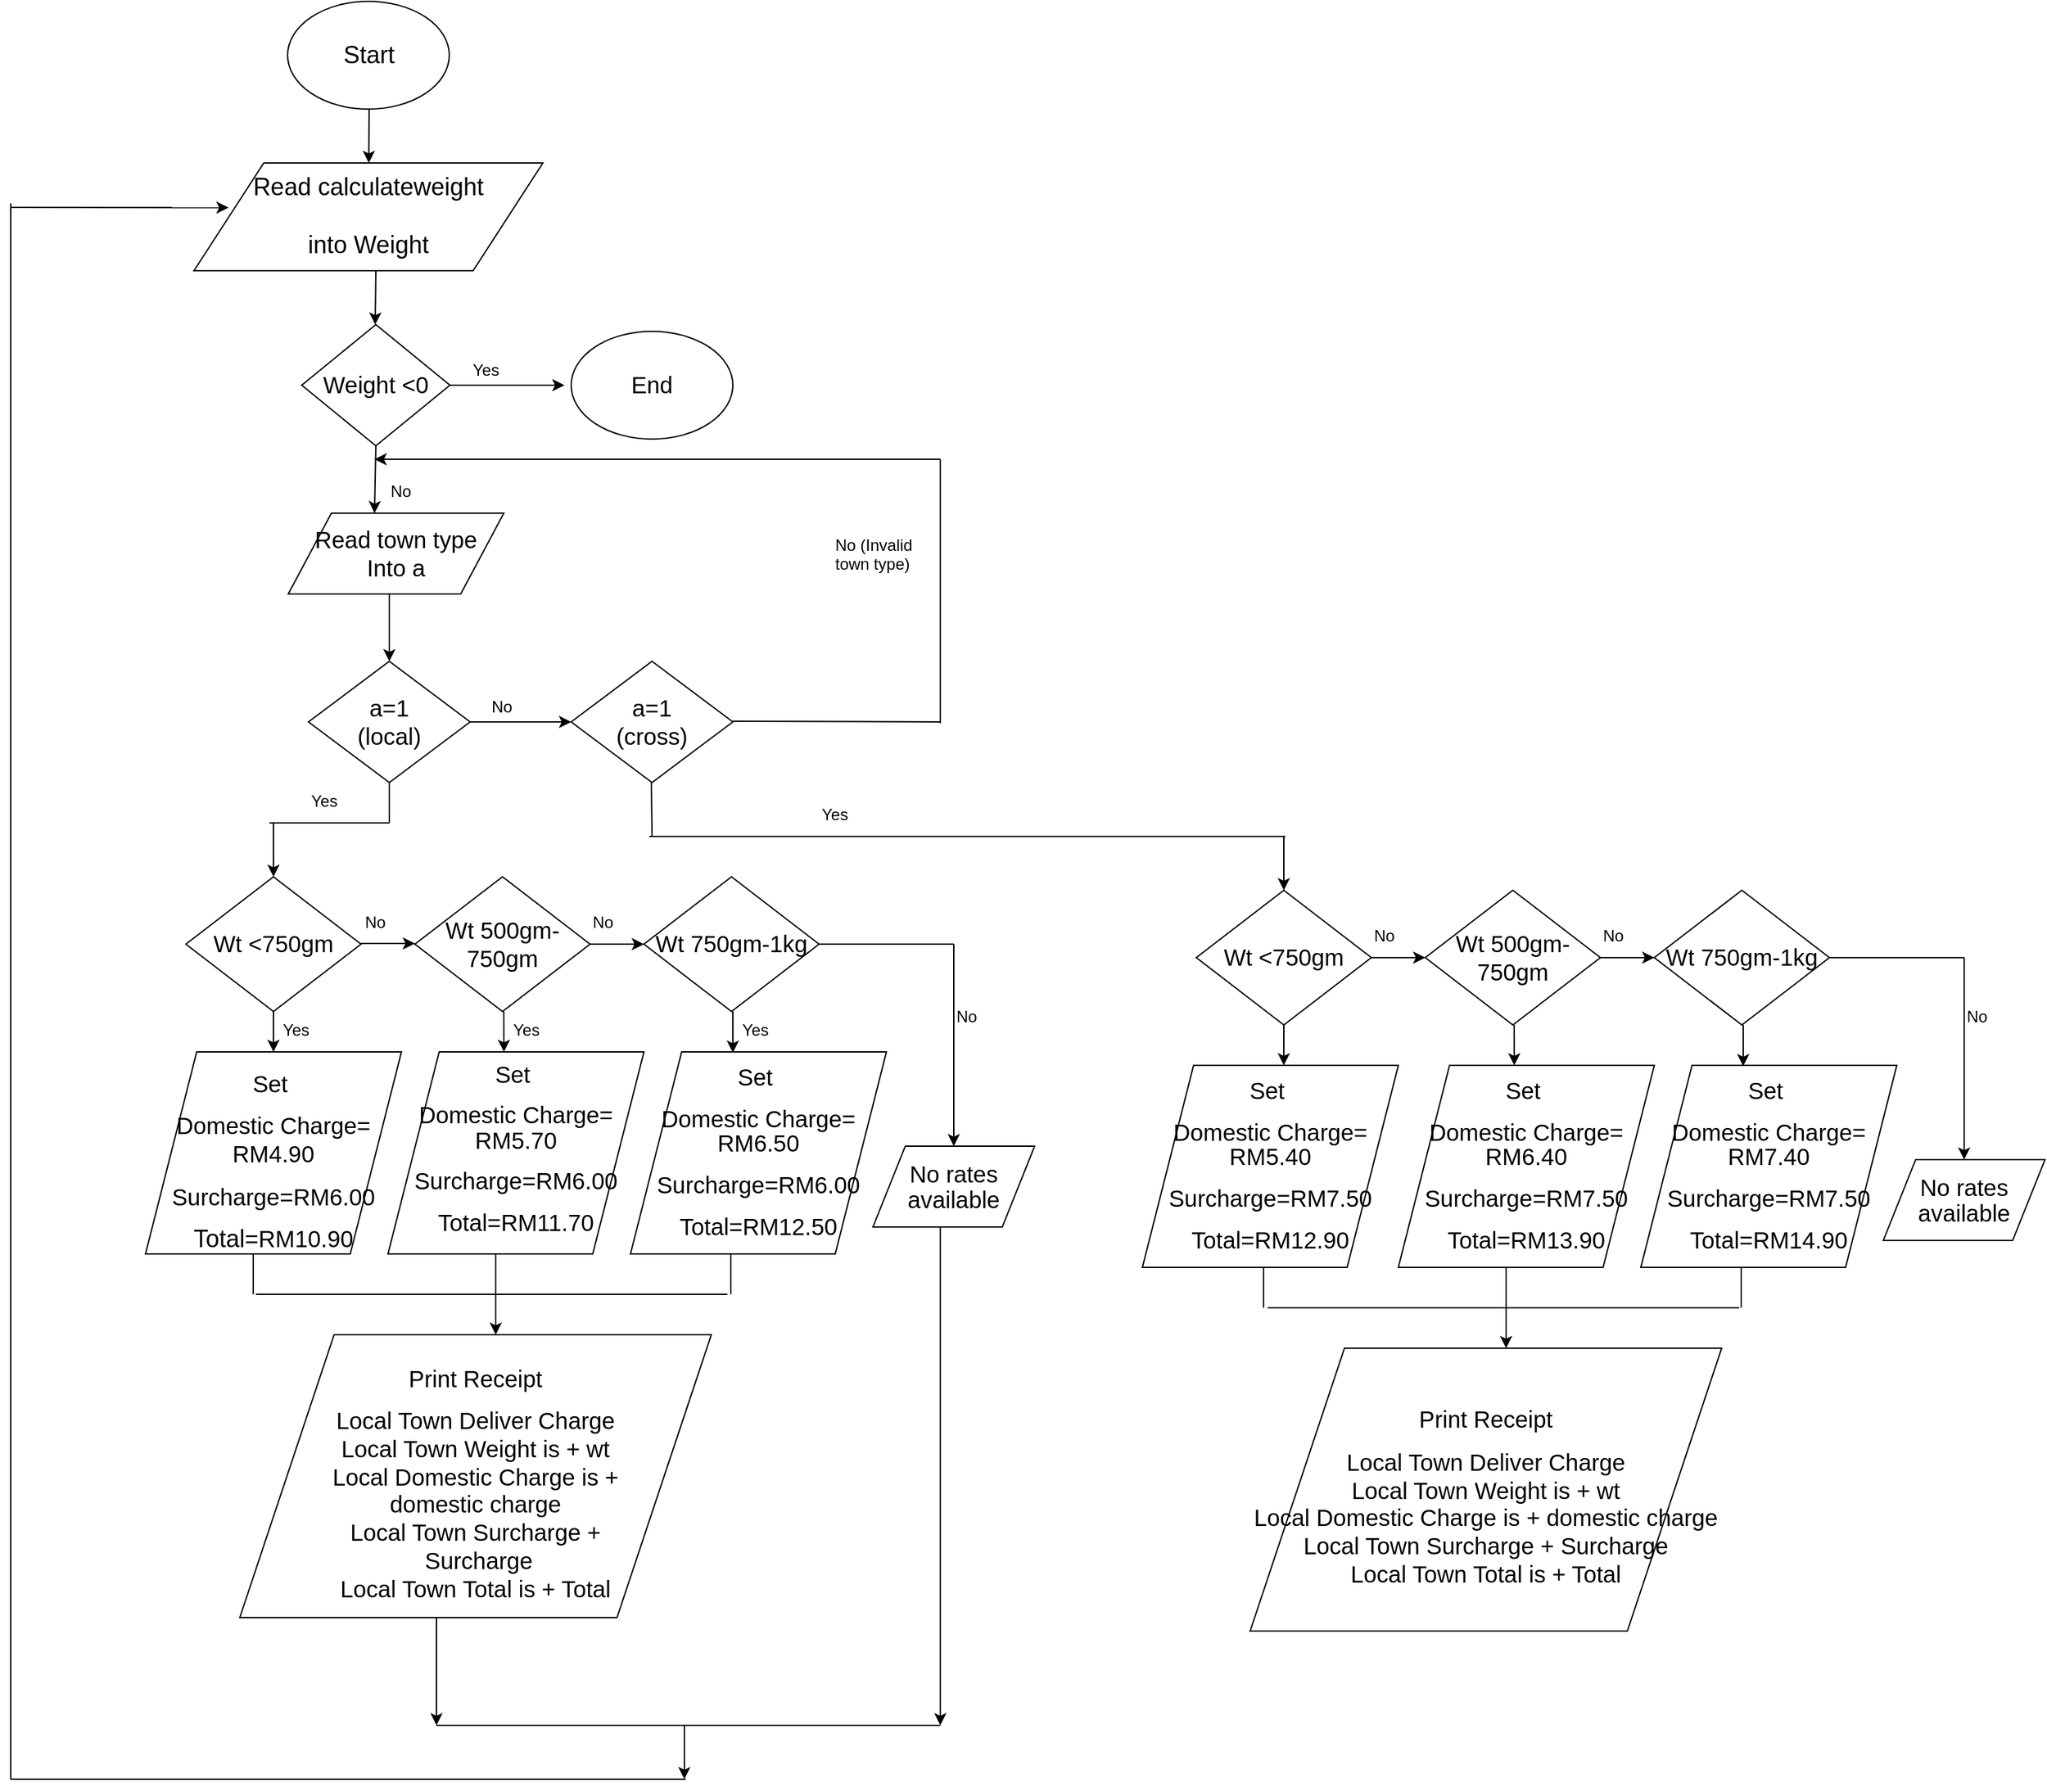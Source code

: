<mxfile version="12.4.2" type="github" pages="1">
  <diagram id="fZQAIkFPSf0FC2olkCXM" name="Page-1">
    <mxGraphModel dx="1888" dy="531" grid="1" gridSize="10" guides="1" tooltips="1" connect="1" arrows="1" fold="1" page="1" pageScale="1" pageWidth="850" pageHeight="1100" math="0" shadow="0">
      <root>
        <mxCell id="0"/>
        <mxCell id="1" parent="0"/>
        <mxCell id="2pzmDeQNMWU30Hr4lsu3-1" value="&lt;font style=&quot;font-size: 18px&quot;&gt;Start&lt;/font&gt;" style="ellipse;whiteSpace=wrap;html=1;" parent="1" vertex="1">
          <mxGeometry x="-474.5" y="50" width="120" height="80" as="geometry"/>
        </mxCell>
        <mxCell id="2pzmDeQNMWU30Hr4lsu3-3" value="&lt;font style=&quot;font-size: 18px&quot;&gt;&lt;span style=&quot;text-align: left ; white-space: nowrap&quot;&gt;Read calculateweight&lt;/span&gt;&lt;br style=&quot;text-align: left ; white-space: nowrap&quot;&gt;&lt;br style=&quot;text-align: left ; white-space: nowrap&quot;&gt;&lt;span style=&quot;text-align: left ; white-space: nowrap&quot;&gt;into Weight&lt;/span&gt;&lt;/font&gt;" style="shape=parallelogram;perimeter=parallelogramPerimeter;whiteSpace=wrap;html=1;" parent="1" vertex="1">
          <mxGeometry x="-544" y="170" width="259" height="80" as="geometry"/>
        </mxCell>
        <mxCell id="2pzmDeQNMWU30Hr4lsu3-5" value="&lt;p class=&quot;MsoNormal&quot; align=&quot;center&quot;&gt;&lt;span style=&quot;font-size: 13.0pt ; line-height: 107%&quot;&gt;Weight &amp;lt;0&lt;/span&gt;&lt;/p&gt;" style="rhombus;whiteSpace=wrap;html=1;" parent="1" vertex="1">
          <mxGeometry x="-464" y="290" width="110" height="90" as="geometry"/>
        </mxCell>
        <mxCell id="2pzmDeQNMWU30Hr4lsu3-6" value="&lt;p class=&quot;MsoNormal&quot; align=&quot;center&quot;&gt;&lt;span style=&quot;font-size: 13.0pt ; line-height: 107%&quot;&gt;End&lt;/span&gt;&lt;/p&gt;" style="ellipse;whiteSpace=wrap;html=1;" parent="1" vertex="1">
          <mxGeometry x="-264" y="295" width="120" height="80" as="geometry"/>
        </mxCell>
        <mxCell id="2pzmDeQNMWU30Hr4lsu3-7" value="&lt;span style=&quot;font-size: 17.333px&quot;&gt;Read town type&lt;br&gt;Into a&lt;br&gt;&lt;/span&gt;" style="shape=parallelogram;perimeter=parallelogramPerimeter;whiteSpace=wrap;html=1;" parent="1" vertex="1">
          <mxGeometry x="-474" y="430" width="160" height="60" as="geometry"/>
        </mxCell>
        <mxCell id="2pzmDeQNMWU30Hr4lsu3-8" value="&lt;span style=&quot;font-size: 17.333px&quot;&gt;a=1&lt;br&gt;(local)&lt;br&gt;&lt;/span&gt;" style="rhombus;whiteSpace=wrap;html=1;" parent="1" vertex="1">
          <mxGeometry x="-459" y="540" width="120" height="90" as="geometry"/>
        </mxCell>
        <mxCell id="2pzmDeQNMWU30Hr4lsu3-9" value="&lt;span style=&quot;font-size: 17.333px&quot;&gt;a=1&lt;br&gt;(cross)&lt;br&gt;&lt;/span&gt;" style="rhombus;whiteSpace=wrap;html=1;" parent="1" vertex="1">
          <mxGeometry x="-264" y="540" width="120" height="90" as="geometry"/>
        </mxCell>
        <mxCell id="2pzmDeQNMWU30Hr4lsu3-10" value="&lt;p class=&quot;MsoNormal&quot; align=&quot;center&quot;&gt;&lt;span style=&quot;font-size: 13.0pt ; line-height: 107%&quot;&gt;Wt &amp;lt;750gm&lt;/span&gt;&lt;/p&gt;" style="rhombus;whiteSpace=wrap;html=1;" parent="1" vertex="1">
          <mxGeometry x="-550" y="700" width="130" height="100" as="geometry"/>
        </mxCell>
        <mxCell id="2pzmDeQNMWU30Hr4lsu3-11" value="&lt;p class=&quot;MsoNormal&quot; align=&quot;center&quot;&gt;&lt;span style=&quot;color: rgba(0 , 0 , 0 , 0) ; font-family: monospace ; font-size: 0px ; white-space: nowrap&quot;&gt;%3CmxGraphModel%3E%3Croot%3E%3CmxCell%20id%3D%220%22%2F%3E%3CmxCell%20id%3D%221%22%20parent%3D%220%22%2F%3E%3CmxCell%20id%3D%222%22%20value%3D%22%26lt%3Bp%20class%3D%26quot%3BMsoNormal%26quot%3B%20align%3D%26quot%3Bcenter%26quot%3B%26gt%3B%26lt%3Bspan%20style%3D%26quot%3Bfont-size%3A%2013.0pt%20%3B%20line-height%3A%20107%25%26quot%3B%26gt%3BWt%20below%20500gm%26lt%3B%2Fspan%26gt%3B%26lt%3B%2Fp%26gt%3B%22%20style%3D%22rhombus%3BwhiteSpace%3Dwrap%3Bhtml%3D1%3B%22%20vertex%3D%221%22%20parent%3D%221%22%3E%3CmxGeometry%20x%3D%2210%22%20y%3D%22510%22%20width%3D%22130%22%20height%3D%22100%22%20as%3D%22geometry%22%2F%3E%3C%2FmxCell%3E%3C%2Froot%3E%3C%2FmxGraphModel%3E&lt;/span&gt;&lt;span style=&quot;font-size: 13pt&quot;&gt;Wt 500gm-750gm&lt;/span&gt;&lt;br&gt;&lt;/p&gt;&lt;p class=&quot;MsoNormal&quot; align=&quot;center&quot;&gt;&lt;span style=&quot;font-size: 13.0pt ; line-height: 107%&quot;&gt;&lt;/span&gt;&lt;/p&gt;" style="rhombus;whiteSpace=wrap;html=1;" parent="1" vertex="1">
          <mxGeometry x="-380" y="700" width="130" height="100" as="geometry"/>
        </mxCell>
        <mxCell id="2pzmDeQNMWU30Hr4lsu3-12" value="&lt;p class=&quot;MsoNormal&quot; align=&quot;center&quot;&gt;&lt;span style=&quot;font-size: 13.0pt ; line-height: 107%&quot;&gt;Wt 750gm-1kg&lt;/span&gt;&lt;/p&gt;&lt;p class=&quot;MsoNormal&quot; align=&quot;center&quot;&gt;&lt;span style=&quot;font-size: 13.0pt ; line-height: 107%&quot;&gt;&lt;/span&gt;&lt;/p&gt;" style="rhombus;whiteSpace=wrap;html=1;" parent="1" vertex="1">
          <mxGeometry x="-210" y="700" width="130" height="100" as="geometry"/>
        </mxCell>
        <mxCell id="2pzmDeQNMWU30Hr4lsu3-13" value="&lt;p class=&quot;MsoNormal&quot; align=&quot;center&quot;&gt;&lt;span style=&quot;font-size: 13.0pt ; line-height: 107%&quot;&gt;Set&amp;nbsp;&lt;/span&gt;&lt;/p&gt;&lt;p class=&quot;MsoNormal&quot; align=&quot;center&quot;&gt;&lt;span style=&quot;font-size: 13pt&quot;&gt;Domestic Charge= RM4.90&lt;/span&gt;&lt;/p&gt;&lt;p class=&quot;MsoNormal&quot; align=&quot;center&quot;&gt;&lt;span style=&quot;font-size: 13.0pt ; line-height: 107%&quot;&gt;Surcharge=RM6.00&lt;/span&gt;&lt;/p&gt;&lt;span style=&quot;line-height: 107% ; font-family: &amp;#34;calibri&amp;#34; , sans-serif&quot;&gt;&lt;font style=&quot;font-size: 18px&quot;&gt;Total&lt;/font&gt;&lt;/span&gt;&lt;span style=&quot;font-size: 13.0pt ; line-height: 107% ; font-family: &amp;#34;calibri&amp;#34; , sans-serif&quot;&gt;=RM10.90&lt;/span&gt;" style="shape=parallelogram;perimeter=parallelogramPerimeter;whiteSpace=wrap;html=1;" parent="1" vertex="1">
          <mxGeometry x="-580" y="830" width="190" height="150" as="geometry"/>
        </mxCell>
        <mxCell id="2pzmDeQNMWU30Hr4lsu3-14" value="&lt;p class=&quot;MsoNormal&quot; align=&quot;center&quot;&gt;&lt;span style=&quot;font-size: 13.0pt ; line-height: 107%&quot;&gt;&lt;br&gt;&lt;/span&gt;&lt;/p&gt;&lt;p class=&quot;MsoNormal&quot; align=&quot;center&quot;&gt;&lt;span style=&quot;font-size: 13.0pt ; line-height: 107%&quot;&gt;&lt;br&gt;&lt;/span&gt;&lt;/p&gt;&lt;p class=&quot;MsoNormal&quot; align=&quot;center&quot;&gt;&lt;span style=&quot;font-size: 13.0pt ; line-height: 107%&quot;&gt;&lt;br&gt;&lt;/span&gt;&lt;/p&gt;&lt;p class=&quot;MsoNormal&quot; align=&quot;center&quot;&gt;&lt;span style=&quot;font-size: 13.0pt ; line-height: 107%&quot;&gt;&lt;br&gt;&lt;/span&gt;&lt;/p&gt;&lt;p class=&quot;MsoNormal&quot; align=&quot;center&quot;&gt;&lt;span style=&quot;font-size: 13.0pt ; line-height: 107%&quot;&gt;Set&amp;nbsp;&lt;/span&gt;&lt;/p&gt;&lt;p class=&quot;MsoNormal&quot; align=&quot;center&quot;&gt;&lt;span style=&quot;font-size: 13.0pt ; line-height: 107%&quot;&gt;Domestic Charge= RM5.70&lt;/span&gt;&lt;/p&gt;&lt;p class=&quot;MsoNormal&quot; align=&quot;center&quot;&gt;&lt;span style=&quot;font-size: 13.0pt ; line-height: 107%&quot;&gt;Surcharge=RM6.00&lt;/span&gt;&lt;/p&gt;&lt;p class=&quot;MsoNormal&quot; align=&quot;center&quot;&gt;&lt;span style=&quot;font-size: 13.0pt ; line-height: 107%&quot;&gt;Total=RM11.70&lt;/span&gt;&lt;/p&gt;&lt;p class=&quot;MsoNormal&quot; align=&quot;center&quot;&gt;&lt;br&gt;&lt;br&gt;&lt;br&gt;&lt;br&gt;&lt;br&gt;&lt;br&gt;&lt;/p&gt;&lt;p class=&quot;MsoNormal&quot;&gt;&lt;span style=&quot;font-size: 13.0pt ; line-height: 107%&quot;&gt;&amp;nbsp;&lt;/span&gt;&lt;/p&gt;" style="shape=parallelogram;perimeter=parallelogramPerimeter;whiteSpace=wrap;html=1;" parent="1" vertex="1">
          <mxGeometry x="-400" y="830" width="190" height="150" as="geometry"/>
        </mxCell>
        <mxCell id="2pzmDeQNMWU30Hr4lsu3-15" value="&lt;p class=&quot;MsoNormal&quot; align=&quot;center&quot;&gt;&lt;span style=&quot;font-size: 13.0pt ; line-height: 107%&quot;&gt;Set&amp;nbsp;&lt;/span&gt;&lt;/p&gt;&lt;p class=&quot;MsoNormal&quot; align=&quot;center&quot;&gt;&lt;span style=&quot;font-size: 13.0pt ; line-height: 107%&quot;&gt;Domestic Charge= RM6.50&lt;/span&gt;&lt;/p&gt;&lt;p class=&quot;MsoNormal&quot; align=&quot;center&quot;&gt;&lt;span style=&quot;font-size: 13.0pt ; line-height: 107%&quot;&gt;Surcharge=RM6.00&lt;/span&gt;&lt;/p&gt;&lt;p class=&quot;MsoNormal&quot; align=&quot;center&quot;&gt;&lt;span style=&quot;font-size: 13pt&quot;&gt;Total=RM12.50&lt;/span&gt;&lt;/p&gt;" style="shape=parallelogram;perimeter=parallelogramPerimeter;whiteSpace=wrap;html=1;" parent="1" vertex="1">
          <mxGeometry x="-220" y="830" width="190" height="150" as="geometry"/>
        </mxCell>
        <mxCell id="2pzmDeQNMWU30Hr4lsu3-16" value="&lt;p class=&quot;MsoNormal&quot; align=&quot;center&quot;&gt;&lt;span style=&quot;font-size: 13.0pt ; line-height: 107%&quot;&gt;Print Receipt&lt;/span&gt;&lt;/p&gt;&lt;span style=&quot;font-size: 13pt&quot;&gt;Local Town Deliver Charge&lt;/span&gt;&lt;br&gt;&lt;span style=&quot;font-size: 13pt&quot;&gt;Local Town Weight is + wt&lt;/span&gt;&lt;br&gt;&lt;span style=&quot;font-size: 13pt&quot;&gt;Local Domestic Charge is + &lt;br&gt;domestic&amp;nbsp;&lt;/span&gt;&lt;span style=&quot;font-size: 13pt&quot;&gt;charge&lt;/span&gt;&lt;span style=&quot;font-size: 13pt&quot;&gt;&lt;br&gt;&lt;/span&gt;&lt;span style=&quot;font-size: 13pt&quot;&gt;Local Town Surcharge +&lt;br&gt;&amp;nbsp;Surcharge&lt;/span&gt;&lt;br&gt;&lt;span style=&quot;font-size: 13pt&quot;&gt;Local Town Total is + Total&lt;/span&gt;" style="shape=parallelogram;perimeter=parallelogramPerimeter;whiteSpace=wrap;html=1;" parent="1" vertex="1">
          <mxGeometry x="-510" y="1040" width="350" height="210" as="geometry"/>
        </mxCell>
        <mxCell id="2pzmDeQNMWU30Hr4lsu3-18" value="&lt;p class=&quot;MsoNormal&quot; align=&quot;center&quot;&gt;&lt;span style=&quot;font-size: 13.0pt ; line-height: 107%&quot;&gt;No rates available&lt;/span&gt;&lt;/p&gt;" style="shape=parallelogram;perimeter=parallelogramPerimeter;whiteSpace=wrap;html=1;" parent="1" vertex="1">
          <mxGeometry x="-40" y="900" width="120" height="60" as="geometry"/>
        </mxCell>
        <mxCell id="2pzmDeQNMWU30Hr4lsu3-23" value="" style="endArrow=classic;html=1;exitX=1;exitY=0.5;exitDx=0;exitDy=0;" parent="1" source="2pzmDeQNMWU30Hr4lsu3-5" edge="1">
          <mxGeometry width="50" height="50" relative="1" as="geometry">
            <mxPoint x="-309" y="390" as="sourcePoint"/>
            <mxPoint x="-269" y="335" as="targetPoint"/>
          </mxGeometry>
        </mxCell>
        <mxCell id="2pzmDeQNMWU30Hr4lsu3-26" value="" style="endArrow=classic;html=1;" parent="1" edge="1">
          <mxGeometry width="50" height="50" relative="1" as="geometry">
            <mxPoint x="-409" y="380" as="sourcePoint"/>
            <mxPoint x="-410" y="430" as="targetPoint"/>
          </mxGeometry>
        </mxCell>
        <mxCell id="2pzmDeQNMWU30Hr4lsu3-27" value="" style="endArrow=classic;html=1;entryX=0.5;entryY=0;entryDx=0;entryDy=0;" parent="1" target="2pzmDeQNMWU30Hr4lsu3-8" edge="1">
          <mxGeometry width="50" height="50" relative="1" as="geometry">
            <mxPoint x="-399" y="490" as="sourcePoint"/>
            <mxPoint x="-354" y="440" as="targetPoint"/>
          </mxGeometry>
        </mxCell>
        <mxCell id="2pzmDeQNMWU30Hr4lsu3-28" value="" style="endArrow=classic;html=1;exitX=1;exitY=0.5;exitDx=0;exitDy=0;entryX=0;entryY=0.5;entryDx=0;entryDy=0;" parent="1" source="2pzmDeQNMWU30Hr4lsu3-8" target="2pzmDeQNMWU30Hr4lsu3-9" edge="1">
          <mxGeometry width="50" height="50" relative="1" as="geometry">
            <mxPoint x="-309" y="630" as="sourcePoint"/>
            <mxPoint x="-259" y="580" as="targetPoint"/>
          </mxGeometry>
        </mxCell>
        <mxCell id="2pzmDeQNMWU30Hr4lsu3-29" value="" style="endArrow=none;html=1;" parent="1" edge="1">
          <mxGeometry width="50" height="50" relative="1" as="geometry">
            <mxPoint x="-144" y="584.5" as="sourcePoint"/>
            <mxPoint x="10" y="585" as="targetPoint"/>
          </mxGeometry>
        </mxCell>
        <mxCell id="2pzmDeQNMWU30Hr4lsu3-30" value="" style="endArrow=none;html=1;" parent="1" edge="1">
          <mxGeometry width="50" height="50" relative="1" as="geometry">
            <mxPoint x="10" y="586" as="sourcePoint"/>
            <mxPoint x="10" y="390" as="targetPoint"/>
          </mxGeometry>
        </mxCell>
        <mxCell id="2pzmDeQNMWU30Hr4lsu3-31" value="" style="endArrow=classic;html=1;" parent="1" edge="1">
          <mxGeometry width="50" height="50" relative="1" as="geometry">
            <mxPoint x="10" y="390" as="sourcePoint"/>
            <mxPoint x="-410" y="390" as="targetPoint"/>
          </mxGeometry>
        </mxCell>
        <mxCell id="2pzmDeQNMWU30Hr4lsu3-32" value="" style="endArrow=none;html=1;" parent="1" edge="1">
          <mxGeometry width="50" height="50" relative="1" as="geometry">
            <mxPoint x="-399" y="630" as="sourcePoint"/>
            <mxPoint x="-399" y="660" as="targetPoint"/>
          </mxGeometry>
        </mxCell>
        <mxCell id="2pzmDeQNMWU30Hr4lsu3-33" value="" style="endArrow=none;html=1;" parent="1" edge="1">
          <mxGeometry width="50" height="50" relative="1" as="geometry">
            <mxPoint x="-399" y="660" as="sourcePoint"/>
            <mxPoint x="-488" y="660" as="targetPoint"/>
          </mxGeometry>
        </mxCell>
        <mxCell id="2pzmDeQNMWU30Hr4lsu3-34" value="" style="endArrow=classic;html=1;entryX=0.5;entryY=0;entryDx=0;entryDy=0;" parent="1" target="2pzmDeQNMWU30Hr4lsu3-10" edge="1">
          <mxGeometry width="50" height="50" relative="1" as="geometry">
            <mxPoint x="-485" y="660" as="sourcePoint"/>
            <mxPoint x="-430" y="610" as="targetPoint"/>
          </mxGeometry>
        </mxCell>
        <mxCell id="2pzmDeQNMWU30Hr4lsu3-38" value="" style="endArrow=classic;html=1;entryX=0;entryY=0.5;entryDx=0;entryDy=0;" parent="1" target="2pzmDeQNMWU30Hr4lsu3-12" edge="1">
          <mxGeometry width="50" height="50" relative="1" as="geometry">
            <mxPoint x="-250" y="750" as="sourcePoint"/>
            <mxPoint x="-200" y="700" as="targetPoint"/>
          </mxGeometry>
        </mxCell>
        <mxCell id="2pzmDeQNMWU30Hr4lsu3-39" value="" style="endArrow=classic;html=1;entryX=0.5;entryY=0;entryDx=0;entryDy=0;" parent="1" target="2pzmDeQNMWU30Hr4lsu3-13" edge="1">
          <mxGeometry width="50" height="50" relative="1" as="geometry">
            <mxPoint x="-485" y="800" as="sourcePoint"/>
            <mxPoint x="-439" y="750" as="targetPoint"/>
          </mxGeometry>
        </mxCell>
        <mxCell id="2pzmDeQNMWU30Hr4lsu3-40" value="" style="endArrow=classic;html=1;entryX=0.453;entryY=0;entryDx=0;entryDy=0;entryPerimeter=0;" parent="1" target="2pzmDeQNMWU30Hr4lsu3-14" edge="1">
          <mxGeometry width="50" height="50" relative="1" as="geometry">
            <mxPoint x="-314" y="800" as="sourcePoint"/>
            <mxPoint x="-264" y="750" as="targetPoint"/>
          </mxGeometry>
        </mxCell>
        <mxCell id="2pzmDeQNMWU30Hr4lsu3-41" value="" style="endArrow=classic;html=1;entryX=0.4;entryY=0.004;entryDx=0;entryDy=0;entryPerimeter=0;" parent="1" target="2pzmDeQNMWU30Hr4lsu3-15" edge="1">
          <mxGeometry width="50" height="50" relative="1" as="geometry">
            <mxPoint x="-144" y="800" as="sourcePoint"/>
            <mxPoint x="-94" y="750" as="targetPoint"/>
          </mxGeometry>
        </mxCell>
        <mxCell id="2pzmDeQNMWU30Hr4lsu3-42" value="" style="endArrow=none;html=1;" parent="1" edge="1">
          <mxGeometry width="50" height="50" relative="1" as="geometry">
            <mxPoint x="-500" y="1010" as="sourcePoint"/>
            <mxPoint x="-500" y="980" as="targetPoint"/>
          </mxGeometry>
        </mxCell>
        <mxCell id="2pzmDeQNMWU30Hr4lsu3-43" value="" style="endArrow=none;html=1;" parent="1" edge="1">
          <mxGeometry width="50" height="50" relative="1" as="geometry">
            <mxPoint x="-320" y="1010" as="sourcePoint"/>
            <mxPoint x="-320" y="980" as="targetPoint"/>
          </mxGeometry>
        </mxCell>
        <mxCell id="2pzmDeQNMWU30Hr4lsu3-44" value="" style="endArrow=none;html=1;" parent="1" edge="1">
          <mxGeometry width="50" height="50" relative="1" as="geometry">
            <mxPoint x="-145.5" y="1010" as="sourcePoint"/>
            <mxPoint x="-145.5" y="980" as="targetPoint"/>
          </mxGeometry>
        </mxCell>
        <mxCell id="2pzmDeQNMWU30Hr4lsu3-45" value="" style="endArrow=none;html=1;" parent="1" edge="1">
          <mxGeometry width="50" height="50" relative="1" as="geometry">
            <mxPoint x="-498" y="1010" as="sourcePoint"/>
            <mxPoint x="-148" y="1010" as="targetPoint"/>
          </mxGeometry>
        </mxCell>
        <mxCell id="2pzmDeQNMWU30Hr4lsu3-48" value="" style="endArrow=classic;html=1;" parent="1" edge="1">
          <mxGeometry width="50" height="50" relative="1" as="geometry">
            <mxPoint x="-320" y="1010" as="sourcePoint"/>
            <mxPoint x="-320" y="1040" as="targetPoint"/>
          </mxGeometry>
        </mxCell>
        <mxCell id="2pzmDeQNMWU30Hr4lsu3-49" value="" style="endArrow=none;html=1;" parent="1" edge="1">
          <mxGeometry width="50" height="50" relative="1" as="geometry">
            <mxPoint x="-80" y="750" as="sourcePoint"/>
            <mxPoint x="20" y="750" as="targetPoint"/>
          </mxGeometry>
        </mxCell>
        <mxCell id="2pzmDeQNMWU30Hr4lsu3-50" value="" style="endArrow=classic;html=1;entryX=0.5;entryY=0;entryDx=0;entryDy=0;" parent="1" target="2pzmDeQNMWU30Hr4lsu3-18" edge="1">
          <mxGeometry width="50" height="50" relative="1" as="geometry">
            <mxPoint x="20" y="750" as="sourcePoint"/>
            <mxPoint x="70" y="700" as="targetPoint"/>
          </mxGeometry>
        </mxCell>
        <mxCell id="2pzmDeQNMWU30Hr4lsu3-52" value="&lt;p class=&quot;MsoNormal&quot; align=&quot;center&quot;&gt;&lt;span style=&quot;font-size: 13.0pt ; line-height: 107%&quot;&gt;Wt &amp;lt;750gm&lt;/span&gt;&lt;/p&gt;" style="rhombus;whiteSpace=wrap;html=1;" parent="1" vertex="1">
          <mxGeometry x="200" y="710" width="130" height="100" as="geometry"/>
        </mxCell>
        <mxCell id="2pzmDeQNMWU30Hr4lsu3-53" value="&lt;p class=&quot;MsoNormal&quot; align=&quot;center&quot;&gt;&lt;span style=&quot;color: rgba(0 , 0 , 0 , 0) ; font-family: monospace ; font-size: 0px ; white-space: nowrap&quot;&gt;%3CmxGraphModel%3E%3Croot%3E%3CmxCell%20id%3D%220%22%2F%3E%3CmxCell%20id%3D%221%22%20parent%3D%220%22%2F%3E%3CmxCell%20id%3D%222%22%20value%3D%22%26lt%3Bp%20class%3D%26quot%3BMsoNormal%26quot%3B%20align%3D%26quot%3Bcenter%26quot%3B%26gt%3B%26lt%3Bspan%20style%3D%26quot%3Bfont-size%3A%2013.0pt%20%3B%20line-height%3A%20107%25%26quot%3B%26gt%3BWt%20below%20500gm%26lt%3B%2Fspan%26gt%3B%26lt%3B%2Fp%26gt%3B%22%20style%3D%22rhombus%3BwhiteSpace%3Dwrap%3Bhtml%3D1%3B%22%20vertex%3D%221%22%20parent%3D%221%22%3E%3CmxGeometry%20x%3D%2210%22%20y%3D%22510%22%20width%3D%22130%22%20height%3D%22100%22%20as%3D%22geometry%22%2F%3E%3C%2FmxCell%3E%3C%2Froot%3E%3C%2FmxGraphModel%3E&lt;/span&gt;&lt;span style=&quot;font-size: 13pt&quot;&gt;Wt 500gm-750gm&lt;/span&gt;&lt;br&gt;&lt;/p&gt;&lt;p class=&quot;MsoNormal&quot; align=&quot;center&quot;&gt;&lt;span style=&quot;font-size: 13.0pt ; line-height: 107%&quot;&gt;&lt;/span&gt;&lt;/p&gt;" style="rhombus;whiteSpace=wrap;html=1;" parent="1" vertex="1">
          <mxGeometry x="370" y="710" width="130" height="100" as="geometry"/>
        </mxCell>
        <mxCell id="2pzmDeQNMWU30Hr4lsu3-54" value="&lt;p class=&quot;MsoNormal&quot; align=&quot;center&quot;&gt;&lt;span style=&quot;font-size: 13.0pt ; line-height: 107%&quot;&gt;Wt 750gm-1kg&lt;/span&gt;&lt;/p&gt;&lt;p class=&quot;MsoNormal&quot; align=&quot;center&quot;&gt;&lt;span style=&quot;font-size: 13.0pt ; line-height: 107%&quot;&gt;&lt;/span&gt;&lt;/p&gt;" style="rhombus;whiteSpace=wrap;html=1;" parent="1" vertex="1">
          <mxGeometry x="540" y="710" width="130" height="100" as="geometry"/>
        </mxCell>
        <mxCell id="2pzmDeQNMWU30Hr4lsu3-55" value="&lt;p class=&quot;MsoNormal&quot; align=&quot;center&quot;&gt;&lt;span style=&quot;font-size: 13.0pt ; line-height: 107%&quot;&gt;Set&amp;nbsp;&lt;/span&gt;&lt;/p&gt;&lt;p class=&quot;MsoNormal&quot; align=&quot;center&quot;&gt;&lt;span style=&quot;font-size: 13.0pt ; line-height: 107%&quot;&gt;Domestic Charge= RM6.40&lt;/span&gt;&lt;/p&gt;&lt;p class=&quot;MsoNormal&quot; align=&quot;center&quot;&gt;&lt;span style=&quot;font-size: 13.0pt ; line-height: 107%&quot;&gt;Surcharge=RM7.50&lt;/span&gt;&lt;/p&gt;&lt;p class=&quot;MsoNormal&quot; align=&quot;center&quot;&gt;&lt;span style=&quot;font-size: 13pt&quot;&gt;Total=RM13.90&lt;/span&gt;&lt;/p&gt;" style="shape=parallelogram;perimeter=parallelogramPerimeter;whiteSpace=wrap;html=1;" parent="1" vertex="1">
          <mxGeometry x="350" y="840" width="190" height="150" as="geometry"/>
        </mxCell>
        <mxCell id="2pzmDeQNMWU30Hr4lsu3-56" value="&lt;p class=&quot;MsoNormal&quot; align=&quot;center&quot;&gt;&lt;span style=&quot;font-size: 13.0pt ; line-height: 107%&quot;&gt;Set&amp;nbsp;&lt;/span&gt;&lt;/p&gt;&lt;p class=&quot;MsoNormal&quot; align=&quot;center&quot;&gt;&lt;span style=&quot;font-size: 13.0pt ; line-height: 107%&quot;&gt;Domestic Charge= RM7.40&lt;/span&gt;&lt;/p&gt;&lt;p class=&quot;MsoNormal&quot; align=&quot;center&quot;&gt;&lt;span style=&quot;font-size: 13.0pt ; line-height: 107%&quot;&gt;Surcharge=RM7.50&lt;/span&gt;&lt;/p&gt;&lt;p class=&quot;MsoNormal&quot; align=&quot;center&quot;&gt;&lt;span style=&quot;font-family: &amp;#34;calibri&amp;#34; , sans-serif ; font-size: 13pt&quot;&gt;Total=RM14.90&lt;/span&gt;&lt;/p&gt;" style="shape=parallelogram;perimeter=parallelogramPerimeter;whiteSpace=wrap;html=1;" parent="1" vertex="1">
          <mxGeometry x="530" y="840" width="190" height="150" as="geometry"/>
        </mxCell>
        <mxCell id="2pzmDeQNMWU30Hr4lsu3-57" value="&lt;p class=&quot;MsoNormal&quot; align=&quot;center&quot;&gt;&lt;span style=&quot;font-size: 13.0pt ; line-height: 107%&quot;&gt;Print Receipt&lt;/span&gt;&lt;/p&gt;&lt;span style=&quot;font-size: 13pt&quot;&gt;Local Town Deliver Charge&lt;/span&gt;&lt;br&gt;&lt;span style=&quot;font-size: 13pt&quot;&gt;Local Town Weight is + wt&lt;/span&gt;&lt;br&gt;&lt;span style=&quot;font-size: 13pt&quot;&gt;Local Domestic Charge is + domestic&amp;nbsp;&lt;/span&gt;&lt;span style=&quot;font-size: 13pt&quot;&gt;charge&lt;/span&gt;&lt;span style=&quot;font-size: 13pt&quot;&gt;&lt;br&gt;&lt;/span&gt;&lt;span style=&quot;font-size: 13pt&quot;&gt;Local Town Surcharge + Surcharge&lt;/span&gt;&lt;br&gt;&lt;span style=&quot;font-size: 13pt&quot;&gt;Local Town Total is + Total&lt;/span&gt;" style="shape=parallelogram;perimeter=parallelogramPerimeter;whiteSpace=wrap;html=1;" parent="1" vertex="1">
          <mxGeometry x="240" y="1050" width="350" height="210" as="geometry"/>
        </mxCell>
        <mxCell id="2pzmDeQNMWU30Hr4lsu3-58" value="&lt;p class=&quot;MsoNormal&quot; align=&quot;center&quot;&gt;&lt;span style=&quot;font-size: 13.0pt ; line-height: 107%&quot;&gt;No rates available&lt;/span&gt;&lt;/p&gt;" style="shape=parallelogram;perimeter=parallelogramPerimeter;whiteSpace=wrap;html=1;" parent="1" vertex="1">
          <mxGeometry x="710" y="910" width="120" height="60" as="geometry"/>
        </mxCell>
        <mxCell id="2pzmDeQNMWU30Hr4lsu3-59" value="" style="endArrow=none;html=1;" parent="1" edge="1">
          <mxGeometry width="50" height="50" relative="1" as="geometry">
            <mxPoint x="-206" y="670" as="sourcePoint"/>
            <mxPoint x="266" y="670" as="targetPoint"/>
          </mxGeometry>
        </mxCell>
        <mxCell id="2pzmDeQNMWU30Hr4lsu3-60" value="" style="endArrow=classic;html=1;entryX=0.5;entryY=0;entryDx=0;entryDy=0;" parent="1" edge="1">
          <mxGeometry width="50" height="50" relative="1" as="geometry">
            <mxPoint x="265" y="670" as="sourcePoint"/>
            <mxPoint x="265" y="710" as="targetPoint"/>
          </mxGeometry>
        </mxCell>
        <mxCell id="2pzmDeQNMWU30Hr4lsu3-61" value="" style="endArrow=classic;html=1;entryX=0;entryY=0.5;entryDx=0;entryDy=0;" parent="1" target="2pzmDeQNMWU30Hr4lsu3-53" edge="1">
          <mxGeometry width="50" height="50" relative="1" as="geometry">
            <mxPoint x="330" y="760" as="sourcePoint"/>
            <mxPoint x="380" y="710" as="targetPoint"/>
          </mxGeometry>
        </mxCell>
        <mxCell id="2pzmDeQNMWU30Hr4lsu3-62" value="" style="endArrow=classic;html=1;entryX=0;entryY=0.5;entryDx=0;entryDy=0;" parent="1" target="2pzmDeQNMWU30Hr4lsu3-54" edge="1">
          <mxGeometry width="50" height="50" relative="1" as="geometry">
            <mxPoint x="500" y="760" as="sourcePoint"/>
            <mxPoint x="550" y="710" as="targetPoint"/>
          </mxGeometry>
        </mxCell>
        <mxCell id="2pzmDeQNMWU30Hr4lsu3-63" value="" style="endArrow=classic;html=1;entryX=0.5;entryY=0;entryDx=0;entryDy=0;" parent="1" edge="1">
          <mxGeometry width="50" height="50" relative="1" as="geometry">
            <mxPoint x="265" y="810" as="sourcePoint"/>
            <mxPoint x="265" y="840" as="targetPoint"/>
          </mxGeometry>
        </mxCell>
        <mxCell id="2pzmDeQNMWU30Hr4lsu3-64" value="" style="endArrow=classic;html=1;entryX=0.453;entryY=0;entryDx=0;entryDy=0;entryPerimeter=0;" parent="1" target="2pzmDeQNMWU30Hr4lsu3-55" edge="1">
          <mxGeometry width="50" height="50" relative="1" as="geometry">
            <mxPoint x="436" y="810" as="sourcePoint"/>
            <mxPoint x="486" y="760" as="targetPoint"/>
          </mxGeometry>
        </mxCell>
        <mxCell id="2pzmDeQNMWU30Hr4lsu3-65" value="" style="endArrow=classic;html=1;entryX=0.4;entryY=0.004;entryDx=0;entryDy=0;entryPerimeter=0;" parent="1" target="2pzmDeQNMWU30Hr4lsu3-56" edge="1">
          <mxGeometry width="50" height="50" relative="1" as="geometry">
            <mxPoint x="606" y="810" as="sourcePoint"/>
            <mxPoint x="656" y="760" as="targetPoint"/>
          </mxGeometry>
        </mxCell>
        <mxCell id="2pzmDeQNMWU30Hr4lsu3-66" value="" style="endArrow=none;html=1;" parent="1" edge="1">
          <mxGeometry width="50" height="50" relative="1" as="geometry">
            <mxPoint x="250" y="1020" as="sourcePoint"/>
            <mxPoint x="250" y="990" as="targetPoint"/>
          </mxGeometry>
        </mxCell>
        <mxCell id="2pzmDeQNMWU30Hr4lsu3-67" value="" style="endArrow=none;html=1;" parent="1" edge="1">
          <mxGeometry width="50" height="50" relative="1" as="geometry">
            <mxPoint x="430" y="1020" as="sourcePoint"/>
            <mxPoint x="430" y="990" as="targetPoint"/>
          </mxGeometry>
        </mxCell>
        <mxCell id="2pzmDeQNMWU30Hr4lsu3-68" value="" style="endArrow=none;html=1;" parent="1" edge="1">
          <mxGeometry width="50" height="50" relative="1" as="geometry">
            <mxPoint x="604.5" y="1020" as="sourcePoint"/>
            <mxPoint x="604.5" y="990" as="targetPoint"/>
          </mxGeometry>
        </mxCell>
        <mxCell id="2pzmDeQNMWU30Hr4lsu3-69" value="" style="endArrow=none;html=1;" parent="1" edge="1">
          <mxGeometry width="50" height="50" relative="1" as="geometry">
            <mxPoint x="253" y="1020" as="sourcePoint"/>
            <mxPoint x="603" y="1020" as="targetPoint"/>
          </mxGeometry>
        </mxCell>
        <mxCell id="2pzmDeQNMWU30Hr4lsu3-70" value="" style="endArrow=classic;html=1;" parent="1" edge="1">
          <mxGeometry width="50" height="50" relative="1" as="geometry">
            <mxPoint x="430" y="1020" as="sourcePoint"/>
            <mxPoint x="430" y="1050" as="targetPoint"/>
          </mxGeometry>
        </mxCell>
        <mxCell id="2pzmDeQNMWU30Hr4lsu3-71" value="" style="endArrow=none;html=1;" parent="1" edge="1">
          <mxGeometry width="50" height="50" relative="1" as="geometry">
            <mxPoint x="670" y="760" as="sourcePoint"/>
            <mxPoint x="770" y="760" as="targetPoint"/>
          </mxGeometry>
        </mxCell>
        <mxCell id="2pzmDeQNMWU30Hr4lsu3-72" value="" style="endArrow=classic;html=1;entryX=0.5;entryY=0;entryDx=0;entryDy=0;" parent="1" target="2pzmDeQNMWU30Hr4lsu3-58" edge="1">
          <mxGeometry width="50" height="50" relative="1" as="geometry">
            <mxPoint x="770" y="760" as="sourcePoint"/>
            <mxPoint x="820" y="710" as="targetPoint"/>
          </mxGeometry>
        </mxCell>
        <mxCell id="2pzmDeQNMWU30Hr4lsu3-73" value="" style="endArrow=classic;html=1;" parent="1" edge="1">
          <mxGeometry width="50" height="50" relative="1" as="geometry">
            <mxPoint x="-364" y="1250" as="sourcePoint"/>
            <mxPoint x="-364" y="1330" as="targetPoint"/>
          </mxGeometry>
        </mxCell>
        <mxCell id="2pzmDeQNMWU30Hr4lsu3-74" value="" style="endArrow=classic;html=1;" parent="1" edge="1">
          <mxGeometry width="50" height="50" relative="1" as="geometry">
            <mxPoint x="10" y="960" as="sourcePoint"/>
            <mxPoint x="10" y="1330" as="targetPoint"/>
          </mxGeometry>
        </mxCell>
        <mxCell id="2pzmDeQNMWU30Hr4lsu3-75" value="" style="endArrow=none;html=1;" parent="1" edge="1">
          <mxGeometry width="50" height="50" relative="1" as="geometry">
            <mxPoint x="-364" y="1330" as="sourcePoint"/>
            <mxPoint x="10" y="1330" as="targetPoint"/>
          </mxGeometry>
        </mxCell>
        <mxCell id="2pzmDeQNMWU30Hr4lsu3-76" value="" style="endArrow=classic;html=1;" parent="1" edge="1">
          <mxGeometry width="50" height="50" relative="1" as="geometry">
            <mxPoint x="-180" y="1330" as="sourcePoint"/>
            <mxPoint x="-180" y="1370" as="targetPoint"/>
          </mxGeometry>
        </mxCell>
        <mxCell id="2pzmDeQNMWU30Hr4lsu3-77" value="" style="endArrow=none;html=1;" parent="1" edge="1">
          <mxGeometry width="50" height="50" relative="1" as="geometry">
            <mxPoint x="-680" y="1370" as="sourcePoint"/>
            <mxPoint x="-179" y="1370" as="targetPoint"/>
          </mxGeometry>
        </mxCell>
        <mxCell id="2pzmDeQNMWU30Hr4lsu3-78" value="" style="endArrow=none;html=1;" parent="1" edge="1">
          <mxGeometry width="50" height="50" relative="1" as="geometry">
            <mxPoint x="-680" y="1370" as="sourcePoint"/>
            <mxPoint x="-680" y="200" as="targetPoint"/>
          </mxGeometry>
        </mxCell>
        <mxCell id="2pzmDeQNMWU30Hr4lsu3-79" value="" style="endArrow=classic;html=1;entryX=0.099;entryY=0.414;entryDx=0;entryDy=0;entryPerimeter=0;" parent="1" target="2pzmDeQNMWU30Hr4lsu3-3" edge="1">
          <mxGeometry width="50" height="50" relative="1" as="geometry">
            <mxPoint x="-680" y="203" as="sourcePoint"/>
            <mxPoint x="-630" y="150" as="targetPoint"/>
          </mxGeometry>
        </mxCell>
        <mxCell id="2pzmDeQNMWU30Hr4lsu3-80" value="" style="endArrow=none;html=1;" parent="1" edge="1">
          <mxGeometry width="50" height="50" relative="1" as="geometry">
            <mxPoint x="-204.5" y="630" as="sourcePoint"/>
            <mxPoint x="-204" y="670" as="targetPoint"/>
          </mxGeometry>
        </mxCell>
        <mxCell id="2pzmDeQNMWU30Hr4lsu3-81" value="&lt;p class=&quot;MsoNormal&quot; align=&quot;center&quot;&gt;&lt;span style=&quot;font-size: 13.0pt ; line-height: 107%&quot;&gt;Set&amp;nbsp;&lt;/span&gt;&lt;/p&gt;&lt;p class=&quot;MsoNormal&quot; align=&quot;center&quot;&gt;&lt;span style=&quot;font-size: 13.0pt ; line-height: 107%&quot;&gt;Domestic Charge= RM5.40&lt;/span&gt;&lt;/p&gt;&lt;p class=&quot;MsoNormal&quot; align=&quot;center&quot;&gt;&lt;span style=&quot;font-size: 13.0pt ; line-height: 107%&quot;&gt;Surcharge=RM7.50&lt;/span&gt;&lt;/p&gt;&lt;p class=&quot;MsoNormal&quot; align=&quot;center&quot;&gt;&lt;span style=&quot;font-size: 13pt&quot;&gt;Total=RM12.90&lt;/span&gt;&lt;/p&gt;" style="shape=parallelogram;perimeter=parallelogramPerimeter;whiteSpace=wrap;html=1;" parent="1" vertex="1">
          <mxGeometry x="160" y="840" width="190" height="150" as="geometry"/>
        </mxCell>
        <mxCell id="2pzmDeQNMWU30Hr4lsu3-82" value="Yes" style="text;html=1;" parent="1" vertex="1">
          <mxGeometry x="-339" y="310" width="40" height="30" as="geometry"/>
        </mxCell>
        <mxCell id="2pzmDeQNMWU30Hr4lsu3-83" value="No" style="text;html=1;" parent="1" vertex="1">
          <mxGeometry x="-400" y="400" width="40" height="30" as="geometry"/>
        </mxCell>
        <mxCell id="2pzmDeQNMWU30Hr4lsu3-84" value="No (Invalid&#xa;town type)" style="text;html=1;" parent="1" vertex="1">
          <mxGeometry x="-70" y="440" width="80" height="40" as="geometry"/>
        </mxCell>
        <mxCell id="2pzmDeQNMWU30Hr4lsu3-85" value="No" style="text;html=1;" parent="1" vertex="1">
          <mxGeometry x="-325" y="560" width="40" height="30" as="geometry"/>
        </mxCell>
        <mxCell id="2pzmDeQNMWU30Hr4lsu3-86" value="Yes" style="text;html=1;" parent="1" vertex="1">
          <mxGeometry x="-459" y="630" width="40" height="30" as="geometry"/>
        </mxCell>
        <mxCell id="2pzmDeQNMWU30Hr4lsu3-87" value="Yes" style="text;html=1;" parent="1" vertex="1">
          <mxGeometry x="-80" y="640" width="40" height="30" as="geometry"/>
        </mxCell>
        <mxCell id="2pzmDeQNMWU30Hr4lsu3-90" value="No" style="text;html=1;" parent="1" vertex="1">
          <mxGeometry x="-419" y="720" width="40" height="30" as="geometry"/>
        </mxCell>
        <mxCell id="2pzmDeQNMWU30Hr4lsu3-91" value="Yes" style="text;html=1;" parent="1" vertex="1">
          <mxGeometry x="-480" y="800" width="40" height="30" as="geometry"/>
        </mxCell>
        <mxCell id="2pzmDeQNMWU30Hr4lsu3-92" value="Yes" style="text;html=1;" parent="1" vertex="1">
          <mxGeometry x="-309" y="800" width="40" height="30" as="geometry"/>
        </mxCell>
        <mxCell id="2pzmDeQNMWU30Hr4lsu3-93" value="Yes" style="text;html=1;" parent="1" vertex="1">
          <mxGeometry x="-139" y="800" width="40" height="30" as="geometry"/>
        </mxCell>
        <mxCell id="2pzmDeQNMWU30Hr4lsu3-94" value="No" style="text;html=1;" parent="1" vertex="1">
          <mxGeometry x="20" y="790" width="40" height="30" as="geometry"/>
        </mxCell>
        <mxCell id="2pzmDeQNMWU30Hr4lsu3-96" value="" style="endArrow=classic;html=1;entryX=0;entryY=0.5;entryDx=0;entryDy=0;" parent="1" edge="1">
          <mxGeometry width="50" height="50" relative="1" as="geometry">
            <mxPoint x="-420" y="749.5" as="sourcePoint"/>
            <mxPoint x="-380" y="749.5" as="targetPoint"/>
          </mxGeometry>
        </mxCell>
        <mxCell id="2pzmDeQNMWU30Hr4lsu3-97" value="No" style="text;html=1;" parent="1" vertex="1">
          <mxGeometry x="-250" y="720" width="40" height="30" as="geometry"/>
        </mxCell>
        <mxCell id="2pzmDeQNMWU30Hr4lsu3-98" value="No" style="text;html=1;" parent="1" vertex="1">
          <mxGeometry x="330" y="730" width="40" height="30" as="geometry"/>
        </mxCell>
        <mxCell id="2pzmDeQNMWU30Hr4lsu3-99" value="No" style="text;html=1;" parent="1" vertex="1">
          <mxGeometry x="500" y="730" width="40" height="30" as="geometry"/>
        </mxCell>
        <mxCell id="2pzmDeQNMWU30Hr4lsu3-100" value="No" style="text;html=1;" parent="1" vertex="1">
          <mxGeometry x="770" y="790" width="40" height="30" as="geometry"/>
        </mxCell>
        <mxCell id="2pzmDeQNMWU30Hr4lsu3-103" value="" style="endArrow=classic;html=1;" parent="1" target="2pzmDeQNMWU30Hr4lsu3-3" edge="1">
          <mxGeometry width="50" height="50" relative="1" as="geometry">
            <mxPoint x="-414" y="130" as="sourcePoint"/>
            <mxPoint x="-369" y="80" as="targetPoint"/>
          </mxGeometry>
        </mxCell>
        <mxCell id="2pzmDeQNMWU30Hr4lsu3-104" value="" style="endArrow=classic;html=1;" parent="1" edge="1">
          <mxGeometry width="50" height="50" relative="1" as="geometry">
            <mxPoint x="-409" y="250" as="sourcePoint"/>
            <mxPoint x="-409.5" y="290" as="targetPoint"/>
          </mxGeometry>
        </mxCell>
      </root>
    </mxGraphModel>
  </diagram>
</mxfile>
